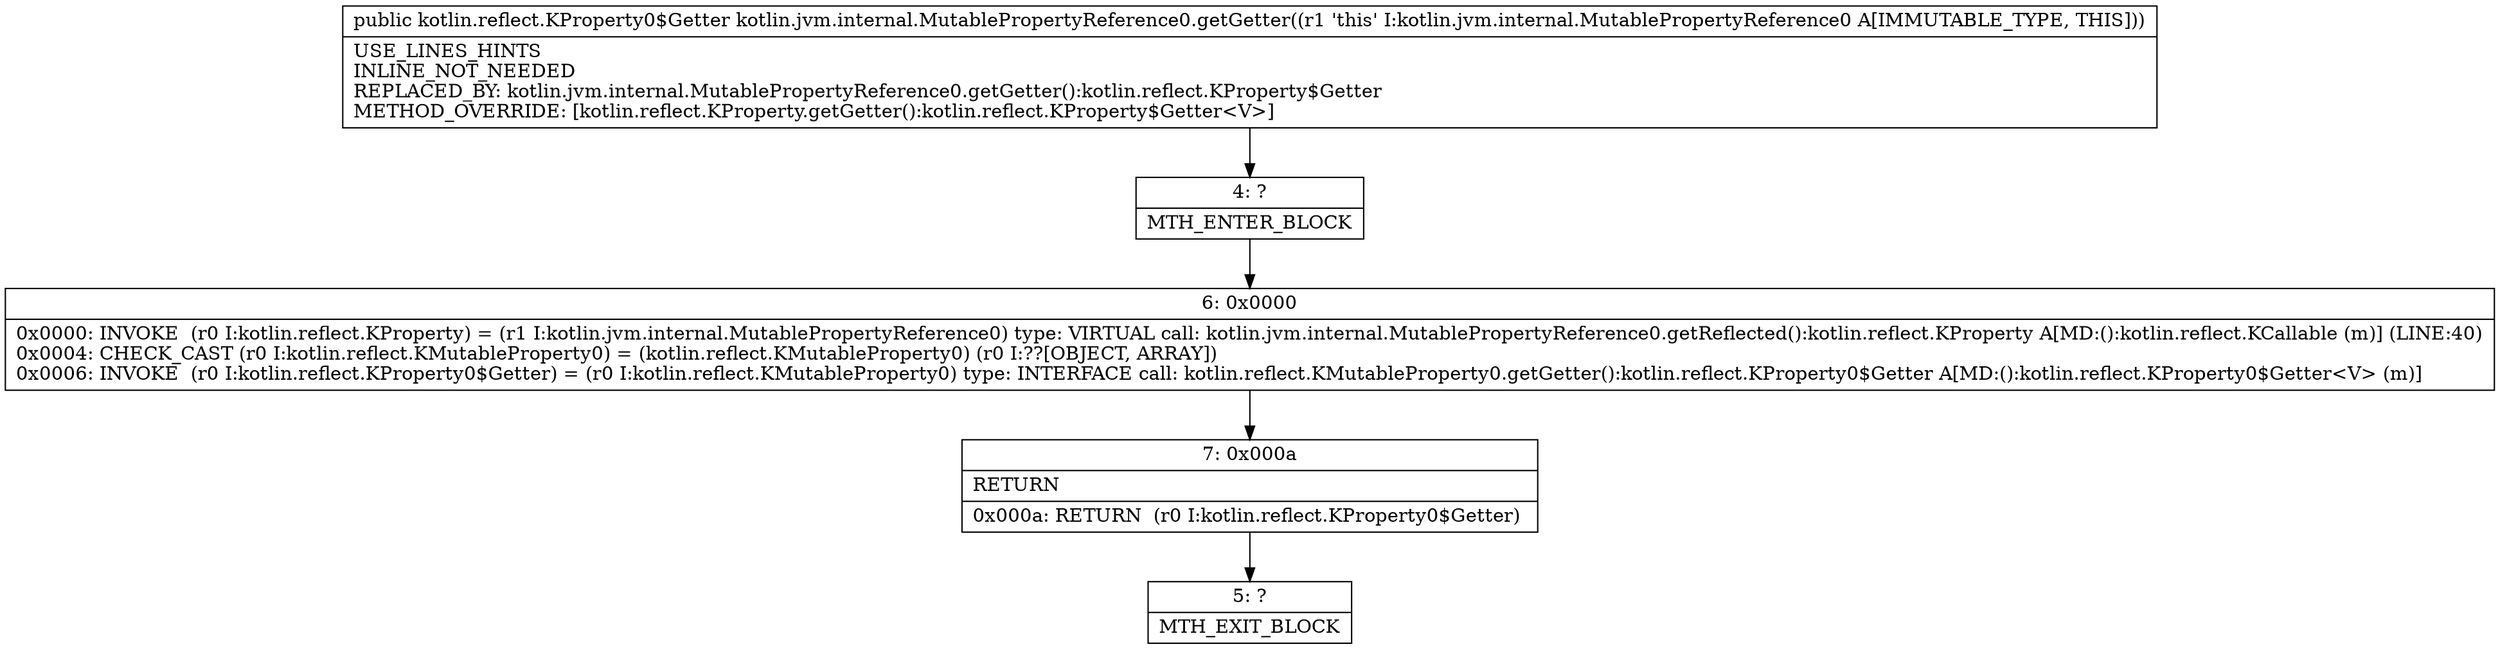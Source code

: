 digraph "CFG forkotlin.jvm.internal.MutablePropertyReference0.getGetter()Lkotlin\/reflect\/KProperty0$Getter;" {
Node_4 [shape=record,label="{4\:\ ?|MTH_ENTER_BLOCK\l}"];
Node_6 [shape=record,label="{6\:\ 0x0000|0x0000: INVOKE  (r0 I:kotlin.reflect.KProperty) = (r1 I:kotlin.jvm.internal.MutablePropertyReference0) type: VIRTUAL call: kotlin.jvm.internal.MutablePropertyReference0.getReflected():kotlin.reflect.KProperty A[MD:():kotlin.reflect.KCallable (m)] (LINE:40)\l0x0004: CHECK_CAST (r0 I:kotlin.reflect.KMutableProperty0) = (kotlin.reflect.KMutableProperty0) (r0 I:??[OBJECT, ARRAY]) \l0x0006: INVOKE  (r0 I:kotlin.reflect.KProperty0$Getter) = (r0 I:kotlin.reflect.KMutableProperty0) type: INTERFACE call: kotlin.reflect.KMutableProperty0.getGetter():kotlin.reflect.KProperty0$Getter A[MD:():kotlin.reflect.KProperty0$Getter\<V\> (m)]\l}"];
Node_7 [shape=record,label="{7\:\ 0x000a|RETURN\l|0x000a: RETURN  (r0 I:kotlin.reflect.KProperty0$Getter) \l}"];
Node_5 [shape=record,label="{5\:\ ?|MTH_EXIT_BLOCK\l}"];
MethodNode[shape=record,label="{public kotlin.reflect.KProperty0$Getter kotlin.jvm.internal.MutablePropertyReference0.getGetter((r1 'this' I:kotlin.jvm.internal.MutablePropertyReference0 A[IMMUTABLE_TYPE, THIS]))  | USE_LINES_HINTS\lINLINE_NOT_NEEDED\lREPLACED_BY: kotlin.jvm.internal.MutablePropertyReference0.getGetter():kotlin.reflect.KProperty$Getter\lMETHOD_OVERRIDE: [kotlin.reflect.KProperty.getGetter():kotlin.reflect.KProperty$Getter\<V\>]\l}"];
MethodNode -> Node_4;Node_4 -> Node_6;
Node_6 -> Node_7;
Node_7 -> Node_5;
}

